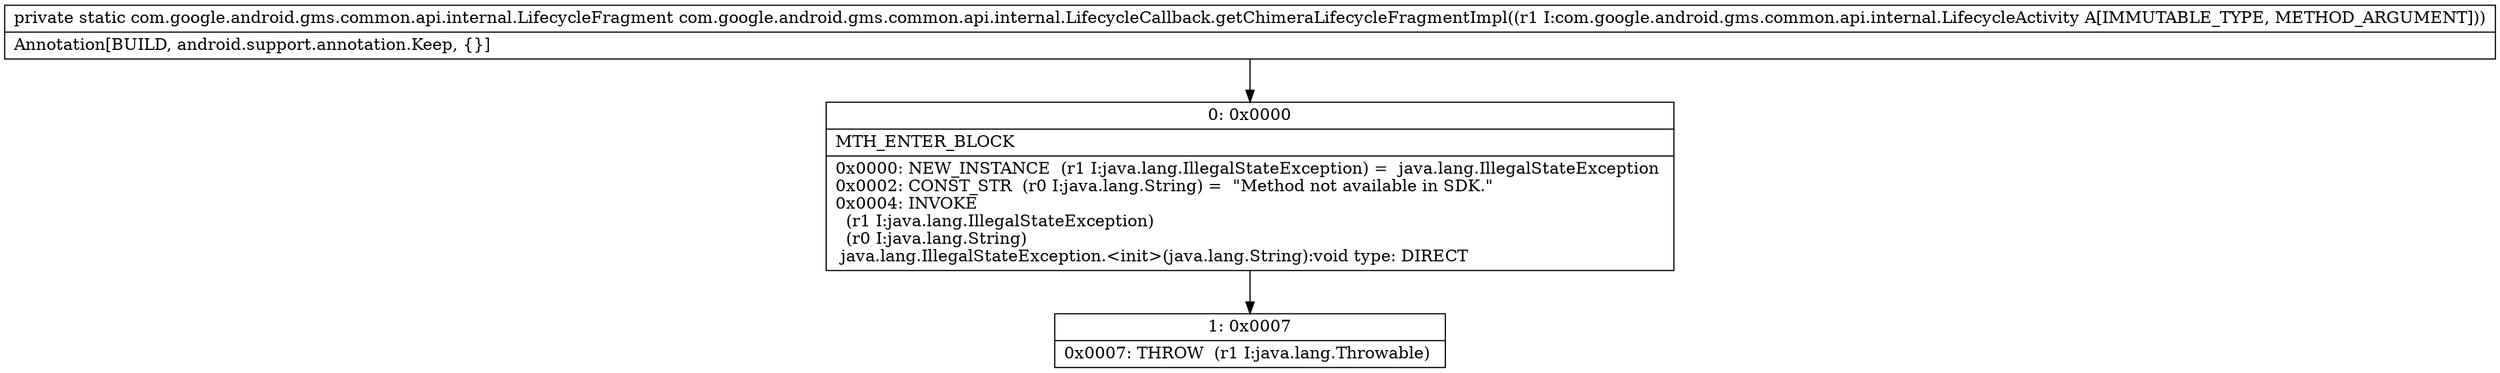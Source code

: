 digraph "CFG forcom.google.android.gms.common.api.internal.LifecycleCallback.getChimeraLifecycleFragmentImpl(Lcom\/google\/android\/gms\/common\/api\/internal\/LifecycleActivity;)Lcom\/google\/android\/gms\/common\/api\/internal\/LifecycleFragment;" {
Node_0 [shape=record,label="{0\:\ 0x0000|MTH_ENTER_BLOCK\l|0x0000: NEW_INSTANCE  (r1 I:java.lang.IllegalStateException) =  java.lang.IllegalStateException \l0x0002: CONST_STR  (r0 I:java.lang.String) =  \"Method not available in SDK.\" \l0x0004: INVOKE  \l  (r1 I:java.lang.IllegalStateException)\l  (r0 I:java.lang.String)\l java.lang.IllegalStateException.\<init\>(java.lang.String):void type: DIRECT \l}"];
Node_1 [shape=record,label="{1\:\ 0x0007|0x0007: THROW  (r1 I:java.lang.Throwable) \l}"];
MethodNode[shape=record,label="{private static com.google.android.gms.common.api.internal.LifecycleFragment com.google.android.gms.common.api.internal.LifecycleCallback.getChimeraLifecycleFragmentImpl((r1 I:com.google.android.gms.common.api.internal.LifecycleActivity A[IMMUTABLE_TYPE, METHOD_ARGUMENT]))  | Annotation[BUILD, android.support.annotation.Keep, \{\}]\l}"];
MethodNode -> Node_0;
Node_0 -> Node_1;
}

